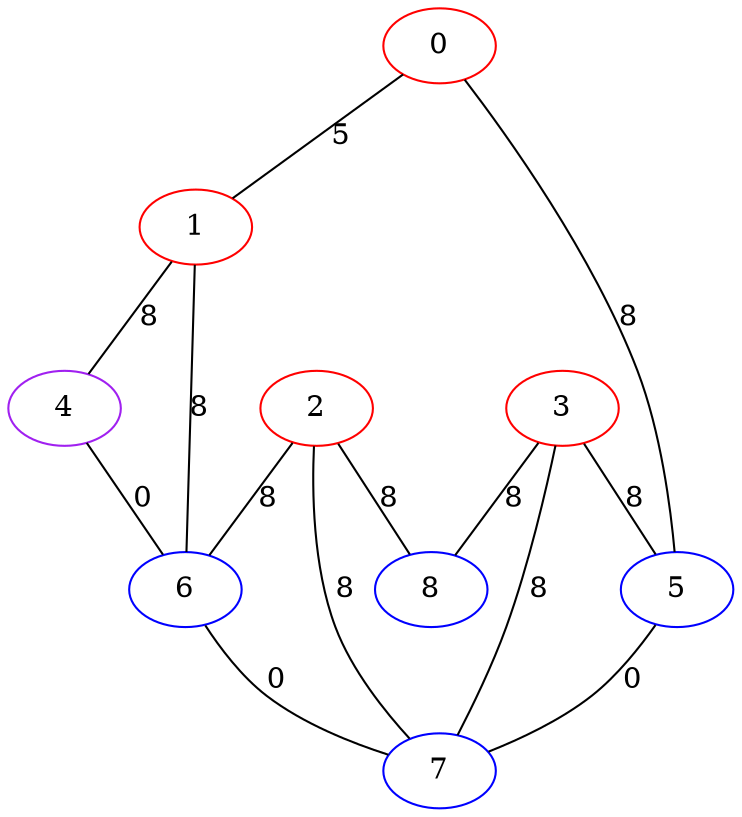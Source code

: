 graph "" {
0 [color=red, weight=1];
1 [color=red, weight=1];
2 [color=red, weight=1];
3 [color=red, weight=1];
4 [color=purple, weight=4];
5 [color=blue, weight=3];
6 [color=blue, weight=3];
7 [color=blue, weight=3];
8 [color=blue, weight=3];
0 -- 1  [key=0, label=5];
0 -- 5  [key=0, label=8];
1 -- 4  [key=0, label=8];
1 -- 6  [key=0, label=8];
2 -- 8  [key=0, label=8];
2 -- 6  [key=0, label=8];
2 -- 7  [key=0, label=8];
3 -- 8  [key=0, label=8];
3 -- 5  [key=0, label=8];
3 -- 7  [key=0, label=8];
4 -- 6  [key=0, label=0];
5 -- 7  [key=0, label=0];
6 -- 7  [key=0, label=0];
}
